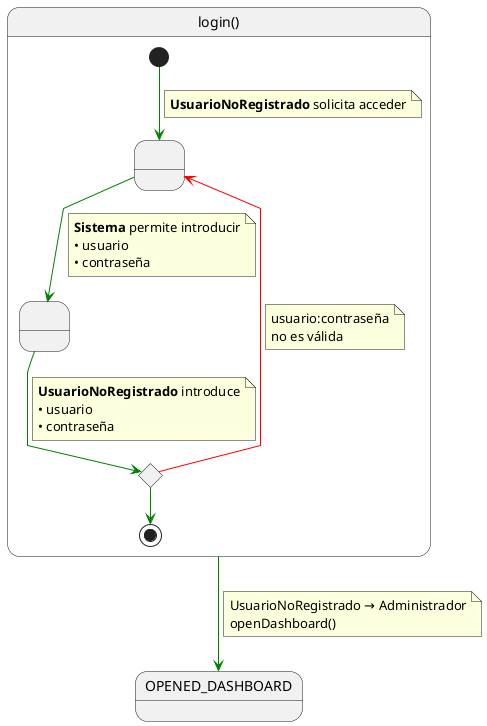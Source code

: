 @startuml

skinparam linetype polyline

state login as "login()" {

    state " " as RequiringCredentials
    state " " as ProvidingCredentials
    state c <<choice>>

    [*] -[#green]-> RequiringCredentials 
    note on link
    <b>UsuarioNoRegistrado</b> solicita acceder
    end note    
    
    RequiringCredentials -[#green]-> ProvidingCredentials
    note on link
    <b>Sistema</b> permite introducir
    • usuario
    • contraseña
    end note
    
    ProvidingCredentials -[#green]-> c
    note on link
    <b>UsuarioNoRegistrado</b> introduce
    • usuario
    • contraseña
    end note
    
    c -[#red]-> RequiringCredentials
    note on link
    usuario:contraseña
    no es válida
    end note

    c -[#green]-> [*]
}

login -[#green]-> OPENED_DASHBOARD
note on link
UsuarioNoRegistrado → Administrador
openDashboard()
end note

@enduml